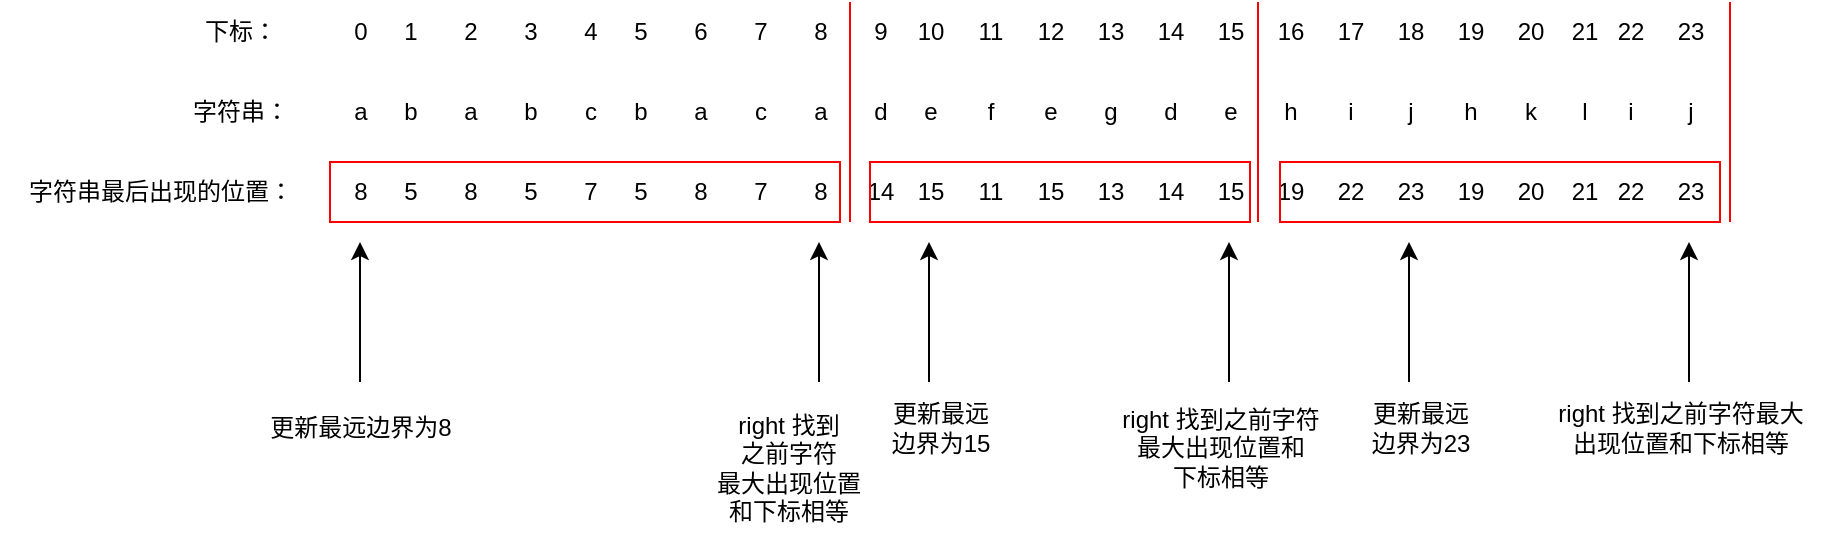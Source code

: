<mxfile version="24.7.17">
  <diagram name="第 1 页" id="XgbPbm7prH1P0A-Q5uSz">
    <mxGraphModel dx="954" dy="727" grid="1" gridSize="10" guides="1" tooltips="1" connect="1" arrows="1" fold="1" page="1" pageScale="1" pageWidth="827" pageHeight="1169" math="0" shadow="0">
      <root>
        <mxCell id="0" />
        <mxCell id="1" parent="0" />
        <mxCell id="1V6wT3GAd-PUBo_Er2DN-1" value="字符串：" style="text;html=1;align=center;verticalAlign=middle;resizable=0;points=[];autosize=1;strokeColor=none;fillColor=none;" vertex="1" parent="1">
          <mxGeometry x="105" y="210" width="70" height="30" as="geometry" />
        </mxCell>
        <mxCell id="1V6wT3GAd-PUBo_Er2DN-2" value="下标：" style="text;html=1;align=center;verticalAlign=middle;resizable=0;points=[];autosize=1;strokeColor=none;fillColor=none;" vertex="1" parent="1">
          <mxGeometry x="110" y="170" width="60" height="30" as="geometry" />
        </mxCell>
        <mxCell id="1V6wT3GAd-PUBo_Er2DN-4" value="字符串最后出现的位置：" style="text;html=1;align=center;verticalAlign=middle;resizable=0;points=[];autosize=1;strokeColor=none;fillColor=none;" vertex="1" parent="1">
          <mxGeometry x="20" y="250" width="160" height="30" as="geometry" />
        </mxCell>
        <mxCell id="1V6wT3GAd-PUBo_Er2DN-6" value="a" style="text;html=1;align=center;verticalAlign=middle;resizable=0;points=[];autosize=1;strokeColor=none;fillColor=none;" vertex="1" parent="1">
          <mxGeometry x="185" y="210" width="30" height="30" as="geometry" />
        </mxCell>
        <mxCell id="1V6wT3GAd-PUBo_Er2DN-7" value="a" style="text;html=1;align=center;verticalAlign=middle;resizable=0;points=[];autosize=1;strokeColor=none;fillColor=none;" vertex="1" parent="1">
          <mxGeometry x="240" y="210" width="30" height="30" as="geometry" />
        </mxCell>
        <mxCell id="1V6wT3GAd-PUBo_Er2DN-8" value="b" style="text;html=1;align=center;verticalAlign=middle;resizable=0;points=[];autosize=1;strokeColor=none;fillColor=none;" vertex="1" parent="1">
          <mxGeometry x="210" y="210" width="30" height="30" as="geometry" />
        </mxCell>
        <mxCell id="1V6wT3GAd-PUBo_Er2DN-9" value="c" style="text;html=1;align=center;verticalAlign=middle;resizable=0;points=[];autosize=1;strokeColor=none;fillColor=none;" vertex="1" parent="1">
          <mxGeometry x="300" y="210" width="30" height="30" as="geometry" />
        </mxCell>
        <mxCell id="1V6wT3GAd-PUBo_Er2DN-10" value="b" style="text;html=1;align=center;verticalAlign=middle;resizable=0;points=[];autosize=1;strokeColor=none;fillColor=none;" vertex="1" parent="1">
          <mxGeometry x="270" y="210" width="30" height="30" as="geometry" />
        </mxCell>
        <mxCell id="1V6wT3GAd-PUBo_Er2DN-11" value="b" style="text;html=1;align=center;verticalAlign=middle;resizable=0;points=[];autosize=1;strokeColor=none;fillColor=none;" vertex="1" parent="1">
          <mxGeometry x="325" y="210" width="30" height="30" as="geometry" />
        </mxCell>
        <mxCell id="1V6wT3GAd-PUBo_Er2DN-12" value="c" style="text;html=1;align=center;verticalAlign=middle;resizable=0;points=[];autosize=1;strokeColor=none;fillColor=none;" vertex="1" parent="1">
          <mxGeometry x="385" y="210" width="30" height="30" as="geometry" />
        </mxCell>
        <mxCell id="1V6wT3GAd-PUBo_Er2DN-13" value="a" style="text;html=1;align=center;verticalAlign=middle;resizable=0;points=[];autosize=1;strokeColor=none;fillColor=none;" vertex="1" parent="1">
          <mxGeometry x="355" y="210" width="30" height="30" as="geometry" />
        </mxCell>
        <mxCell id="1V6wT3GAd-PUBo_Er2DN-14" value="d" style="text;html=1;align=center;verticalAlign=middle;resizable=0;points=[];autosize=1;strokeColor=none;fillColor=none;" vertex="1" parent="1">
          <mxGeometry x="445" y="210" width="30" height="30" as="geometry" />
        </mxCell>
        <mxCell id="1V6wT3GAd-PUBo_Er2DN-15" value="a" style="text;html=1;align=center;verticalAlign=middle;resizable=0;points=[];autosize=1;strokeColor=none;fillColor=none;" vertex="1" parent="1">
          <mxGeometry x="415" y="210" width="30" height="30" as="geometry" />
        </mxCell>
        <mxCell id="1V6wT3GAd-PUBo_Er2DN-16" value="f" style="text;html=1;align=center;verticalAlign=middle;resizable=0;points=[];autosize=1;strokeColor=none;fillColor=none;" vertex="1" parent="1">
          <mxGeometry x="500" y="210" width="30" height="30" as="geometry" />
        </mxCell>
        <mxCell id="1V6wT3GAd-PUBo_Er2DN-17" value="e" style="text;html=1;align=center;verticalAlign=middle;resizable=0;points=[];autosize=1;strokeColor=none;fillColor=none;" vertex="1" parent="1">
          <mxGeometry x="470" y="210" width="30" height="30" as="geometry" />
        </mxCell>
        <mxCell id="1V6wT3GAd-PUBo_Er2DN-18" value="d" style="text;html=1;align=center;verticalAlign=middle;resizable=0;points=[];autosize=1;strokeColor=none;fillColor=none;" vertex="1" parent="1">
          <mxGeometry x="590" y="210" width="30" height="30" as="geometry" />
        </mxCell>
        <mxCell id="1V6wT3GAd-PUBo_Er2DN-19" value="g" style="text;html=1;align=center;verticalAlign=middle;resizable=0;points=[];autosize=1;strokeColor=none;fillColor=none;" vertex="1" parent="1">
          <mxGeometry x="560" y="210" width="30" height="30" as="geometry" />
        </mxCell>
        <mxCell id="1V6wT3GAd-PUBo_Er2DN-20" value="e" style="text;html=1;align=center;verticalAlign=middle;resizable=0;points=[];autosize=1;strokeColor=none;fillColor=none;" vertex="1" parent="1">
          <mxGeometry x="530" y="210" width="30" height="30" as="geometry" />
        </mxCell>
        <mxCell id="1V6wT3GAd-PUBo_Er2DN-21" value="h" style="text;html=1;align=center;verticalAlign=middle;resizable=0;points=[];autosize=1;strokeColor=none;fillColor=none;" vertex="1" parent="1">
          <mxGeometry x="650" y="210" width="30" height="30" as="geometry" />
        </mxCell>
        <mxCell id="1V6wT3GAd-PUBo_Er2DN-22" value="e" style="text;html=1;align=center;verticalAlign=middle;resizable=0;points=[];autosize=1;strokeColor=none;fillColor=none;" vertex="1" parent="1">
          <mxGeometry x="620" y="210" width="30" height="30" as="geometry" />
        </mxCell>
        <mxCell id="1V6wT3GAd-PUBo_Er2DN-23" value="j" style="text;html=1;align=center;verticalAlign=middle;resizable=0;points=[];autosize=1;strokeColor=none;fillColor=none;" vertex="1" parent="1">
          <mxGeometry x="710" y="210" width="30" height="30" as="geometry" />
        </mxCell>
        <mxCell id="1V6wT3GAd-PUBo_Er2DN-24" value="i" style="text;html=1;align=center;verticalAlign=middle;resizable=0;points=[];autosize=1;strokeColor=none;fillColor=none;" vertex="1" parent="1">
          <mxGeometry x="680" y="210" width="30" height="30" as="geometry" />
        </mxCell>
        <mxCell id="1V6wT3GAd-PUBo_Er2DN-25" value="k" style="text;html=1;align=center;verticalAlign=middle;resizable=0;points=[];autosize=1;strokeColor=none;fillColor=none;" vertex="1" parent="1">
          <mxGeometry x="770" y="210" width="30" height="30" as="geometry" />
        </mxCell>
        <mxCell id="1V6wT3GAd-PUBo_Er2DN-26" value="h" style="text;html=1;align=center;verticalAlign=middle;resizable=0;points=[];autosize=1;strokeColor=none;fillColor=none;" vertex="1" parent="1">
          <mxGeometry x="740" y="210" width="30" height="30" as="geometry" />
        </mxCell>
        <mxCell id="1V6wT3GAd-PUBo_Er2DN-27" value="i" style="text;html=1;align=center;verticalAlign=middle;resizable=0;points=[];autosize=1;strokeColor=none;fillColor=none;" vertex="1" parent="1">
          <mxGeometry x="820" y="210" width="30" height="30" as="geometry" />
        </mxCell>
        <mxCell id="1V6wT3GAd-PUBo_Er2DN-28" value="l" style="text;html=1;align=center;verticalAlign=middle;resizable=0;points=[];autosize=1;strokeColor=none;fillColor=none;" vertex="1" parent="1">
          <mxGeometry x="797" y="210" width="30" height="30" as="geometry" />
        </mxCell>
        <mxCell id="1V6wT3GAd-PUBo_Er2DN-33" value="j" style="text;html=1;align=center;verticalAlign=middle;resizable=0;points=[];autosize=1;strokeColor=none;fillColor=none;" vertex="1" parent="1">
          <mxGeometry x="850" y="210" width="30" height="30" as="geometry" />
        </mxCell>
        <mxCell id="1V6wT3GAd-PUBo_Er2DN-59" value="0" style="text;html=1;align=center;verticalAlign=middle;resizable=0;points=[];autosize=1;strokeColor=none;fillColor=none;" vertex="1" parent="1">
          <mxGeometry x="185" y="170" width="30" height="30" as="geometry" />
        </mxCell>
        <mxCell id="1V6wT3GAd-PUBo_Er2DN-60" value="2" style="text;html=1;align=center;verticalAlign=middle;resizable=0;points=[];autosize=1;strokeColor=none;fillColor=none;" vertex="1" parent="1">
          <mxGeometry x="240" y="170" width="30" height="30" as="geometry" />
        </mxCell>
        <mxCell id="1V6wT3GAd-PUBo_Er2DN-61" value="1" style="text;html=1;align=center;verticalAlign=middle;resizable=0;points=[];autosize=1;strokeColor=none;fillColor=none;" vertex="1" parent="1">
          <mxGeometry x="210" y="170" width="30" height="30" as="geometry" />
        </mxCell>
        <mxCell id="1V6wT3GAd-PUBo_Er2DN-62" value="4" style="text;html=1;align=center;verticalAlign=middle;resizable=0;points=[];autosize=1;strokeColor=none;fillColor=none;" vertex="1" parent="1">
          <mxGeometry x="300" y="170" width="30" height="30" as="geometry" />
        </mxCell>
        <mxCell id="1V6wT3GAd-PUBo_Er2DN-63" value="3" style="text;html=1;align=center;verticalAlign=middle;resizable=0;points=[];autosize=1;strokeColor=none;fillColor=none;" vertex="1" parent="1">
          <mxGeometry x="270" y="170" width="30" height="30" as="geometry" />
        </mxCell>
        <mxCell id="1V6wT3GAd-PUBo_Er2DN-64" value="5" style="text;html=1;align=center;verticalAlign=middle;resizable=0;points=[];autosize=1;strokeColor=none;fillColor=none;" vertex="1" parent="1">
          <mxGeometry x="325" y="170" width="30" height="30" as="geometry" />
        </mxCell>
        <mxCell id="1V6wT3GAd-PUBo_Er2DN-65" value="7" style="text;html=1;align=center;verticalAlign=middle;resizable=0;points=[];autosize=1;strokeColor=none;fillColor=none;" vertex="1" parent="1">
          <mxGeometry x="385" y="170" width="30" height="30" as="geometry" />
        </mxCell>
        <mxCell id="1V6wT3GAd-PUBo_Er2DN-66" value="6" style="text;html=1;align=center;verticalAlign=middle;resizable=0;points=[];autosize=1;strokeColor=none;fillColor=none;" vertex="1" parent="1">
          <mxGeometry x="355" y="170" width="30" height="30" as="geometry" />
        </mxCell>
        <mxCell id="1V6wT3GAd-PUBo_Er2DN-67" value="9" style="text;html=1;align=center;verticalAlign=middle;resizable=0;points=[];autosize=1;strokeColor=none;fillColor=none;" vertex="1" parent="1">
          <mxGeometry x="445" y="170" width="30" height="30" as="geometry" />
        </mxCell>
        <mxCell id="1V6wT3GAd-PUBo_Er2DN-68" value="8" style="text;html=1;align=center;verticalAlign=middle;resizable=0;points=[];autosize=1;strokeColor=none;fillColor=none;" vertex="1" parent="1">
          <mxGeometry x="415" y="170" width="30" height="30" as="geometry" />
        </mxCell>
        <mxCell id="1V6wT3GAd-PUBo_Er2DN-69" value="11" style="text;html=1;align=center;verticalAlign=middle;resizable=0;points=[];autosize=1;strokeColor=none;fillColor=none;" vertex="1" parent="1">
          <mxGeometry x="495" y="170" width="40" height="30" as="geometry" />
        </mxCell>
        <mxCell id="1V6wT3GAd-PUBo_Er2DN-70" value="10" style="text;html=1;align=center;verticalAlign=middle;resizable=0;points=[];autosize=1;strokeColor=none;fillColor=none;" vertex="1" parent="1">
          <mxGeometry x="465" y="170" width="40" height="30" as="geometry" />
        </mxCell>
        <mxCell id="1V6wT3GAd-PUBo_Er2DN-71" value="14" style="text;html=1;align=center;verticalAlign=middle;resizable=0;points=[];autosize=1;strokeColor=none;fillColor=none;" vertex="1" parent="1">
          <mxGeometry x="585" y="170" width="40" height="30" as="geometry" />
        </mxCell>
        <mxCell id="1V6wT3GAd-PUBo_Er2DN-72" value="13" style="text;html=1;align=center;verticalAlign=middle;resizable=0;points=[];autosize=1;strokeColor=none;fillColor=none;" vertex="1" parent="1">
          <mxGeometry x="555" y="170" width="40" height="30" as="geometry" />
        </mxCell>
        <mxCell id="1V6wT3GAd-PUBo_Er2DN-73" value="12" style="text;html=1;align=center;verticalAlign=middle;resizable=0;points=[];autosize=1;strokeColor=none;fillColor=none;" vertex="1" parent="1">
          <mxGeometry x="525" y="170" width="40" height="30" as="geometry" />
        </mxCell>
        <mxCell id="1V6wT3GAd-PUBo_Er2DN-74" value="16" style="text;html=1;align=center;verticalAlign=middle;resizable=0;points=[];autosize=1;strokeColor=none;fillColor=none;" vertex="1" parent="1">
          <mxGeometry x="645" y="170" width="40" height="30" as="geometry" />
        </mxCell>
        <mxCell id="1V6wT3GAd-PUBo_Er2DN-75" value="15" style="text;html=1;align=center;verticalAlign=middle;resizable=0;points=[];autosize=1;strokeColor=none;fillColor=none;" vertex="1" parent="1">
          <mxGeometry x="615" y="170" width="40" height="30" as="geometry" />
        </mxCell>
        <mxCell id="1V6wT3GAd-PUBo_Er2DN-76" value="18" style="text;html=1;align=center;verticalAlign=middle;resizable=0;points=[];autosize=1;strokeColor=none;fillColor=none;" vertex="1" parent="1">
          <mxGeometry x="705" y="170" width="40" height="30" as="geometry" />
        </mxCell>
        <mxCell id="1V6wT3GAd-PUBo_Er2DN-77" value="17" style="text;html=1;align=center;verticalAlign=middle;resizable=0;points=[];autosize=1;strokeColor=none;fillColor=none;" vertex="1" parent="1">
          <mxGeometry x="675" y="170" width="40" height="30" as="geometry" />
        </mxCell>
        <mxCell id="1V6wT3GAd-PUBo_Er2DN-78" value="20" style="text;html=1;align=center;verticalAlign=middle;resizable=0;points=[];autosize=1;strokeColor=none;fillColor=none;" vertex="1" parent="1">
          <mxGeometry x="765" y="170" width="40" height="30" as="geometry" />
        </mxCell>
        <mxCell id="1V6wT3GAd-PUBo_Er2DN-79" value="19" style="text;html=1;align=center;verticalAlign=middle;resizable=0;points=[];autosize=1;strokeColor=none;fillColor=none;" vertex="1" parent="1">
          <mxGeometry x="735" y="170" width="40" height="30" as="geometry" />
        </mxCell>
        <mxCell id="1V6wT3GAd-PUBo_Er2DN-80" value="22" style="text;html=1;align=center;verticalAlign=middle;resizable=0;points=[];autosize=1;strokeColor=none;fillColor=none;" vertex="1" parent="1">
          <mxGeometry x="815" y="170" width="40" height="30" as="geometry" />
        </mxCell>
        <mxCell id="1V6wT3GAd-PUBo_Er2DN-81" value="21" style="text;html=1;align=center;verticalAlign=middle;resizable=0;points=[];autosize=1;strokeColor=none;fillColor=none;" vertex="1" parent="1">
          <mxGeometry x="792" y="170" width="40" height="30" as="geometry" />
        </mxCell>
        <mxCell id="1V6wT3GAd-PUBo_Er2DN-82" value="23" style="text;html=1;align=center;verticalAlign=middle;resizable=0;points=[];autosize=1;strokeColor=none;fillColor=none;" vertex="1" parent="1">
          <mxGeometry x="845" y="170" width="40" height="30" as="geometry" />
        </mxCell>
        <mxCell id="1V6wT3GAd-PUBo_Er2DN-83" value="8" style="text;html=1;align=center;verticalAlign=middle;resizable=0;points=[];autosize=1;strokeColor=none;fillColor=none;" vertex="1" parent="1">
          <mxGeometry x="185" y="250" width="30" height="30" as="geometry" />
        </mxCell>
        <mxCell id="1V6wT3GAd-PUBo_Er2DN-84" value="8" style="text;html=1;align=center;verticalAlign=middle;resizable=0;points=[];autosize=1;strokeColor=none;fillColor=none;" vertex="1" parent="1">
          <mxGeometry x="240" y="250" width="30" height="30" as="geometry" />
        </mxCell>
        <mxCell id="1V6wT3GAd-PUBo_Er2DN-85" value="5" style="text;html=1;align=center;verticalAlign=middle;resizable=0;points=[];autosize=1;strokeColor=none;fillColor=none;" vertex="1" parent="1">
          <mxGeometry x="210" y="250" width="30" height="30" as="geometry" />
        </mxCell>
        <mxCell id="1V6wT3GAd-PUBo_Er2DN-86" value="7" style="text;html=1;align=center;verticalAlign=middle;resizable=0;points=[];autosize=1;strokeColor=none;fillColor=none;" vertex="1" parent="1">
          <mxGeometry x="300" y="250" width="30" height="30" as="geometry" />
        </mxCell>
        <mxCell id="1V6wT3GAd-PUBo_Er2DN-87" value="5" style="text;html=1;align=center;verticalAlign=middle;resizable=0;points=[];autosize=1;strokeColor=none;fillColor=none;" vertex="1" parent="1">
          <mxGeometry x="270" y="250" width="30" height="30" as="geometry" />
        </mxCell>
        <mxCell id="1V6wT3GAd-PUBo_Er2DN-88" value="5" style="text;html=1;align=center;verticalAlign=middle;resizable=0;points=[];autosize=1;strokeColor=none;fillColor=none;" vertex="1" parent="1">
          <mxGeometry x="325" y="250" width="30" height="30" as="geometry" />
        </mxCell>
        <mxCell id="1V6wT3GAd-PUBo_Er2DN-89" value="7" style="text;html=1;align=center;verticalAlign=middle;resizable=0;points=[];autosize=1;strokeColor=none;fillColor=none;" vertex="1" parent="1">
          <mxGeometry x="385" y="250" width="30" height="30" as="geometry" />
        </mxCell>
        <mxCell id="1V6wT3GAd-PUBo_Er2DN-90" value="8" style="text;html=1;align=center;verticalAlign=middle;resizable=0;points=[];autosize=1;strokeColor=none;fillColor=none;" vertex="1" parent="1">
          <mxGeometry x="355" y="250" width="30" height="30" as="geometry" />
        </mxCell>
        <mxCell id="1V6wT3GAd-PUBo_Er2DN-91" value="14" style="text;html=1;align=center;verticalAlign=middle;resizable=0;points=[];autosize=1;strokeColor=none;fillColor=none;" vertex="1" parent="1">
          <mxGeometry x="440" y="250" width="40" height="30" as="geometry" />
        </mxCell>
        <mxCell id="1V6wT3GAd-PUBo_Er2DN-92" value="8" style="text;html=1;align=center;verticalAlign=middle;resizable=0;points=[];autosize=1;strokeColor=none;fillColor=none;" vertex="1" parent="1">
          <mxGeometry x="415" y="250" width="30" height="30" as="geometry" />
        </mxCell>
        <mxCell id="1V6wT3GAd-PUBo_Er2DN-93" value="11" style="text;html=1;align=center;verticalAlign=middle;resizable=0;points=[];autosize=1;strokeColor=none;fillColor=none;" vertex="1" parent="1">
          <mxGeometry x="495" y="250" width="40" height="30" as="geometry" />
        </mxCell>
        <mxCell id="1V6wT3GAd-PUBo_Er2DN-94" value="15" style="text;html=1;align=center;verticalAlign=middle;resizable=0;points=[];autosize=1;strokeColor=none;fillColor=none;" vertex="1" parent="1">
          <mxGeometry x="465" y="250" width="40" height="30" as="geometry" />
        </mxCell>
        <mxCell id="1V6wT3GAd-PUBo_Er2DN-95" value="14" style="text;html=1;align=center;verticalAlign=middle;resizable=0;points=[];autosize=1;strokeColor=none;fillColor=none;" vertex="1" parent="1">
          <mxGeometry x="585" y="250" width="40" height="30" as="geometry" />
        </mxCell>
        <mxCell id="1V6wT3GAd-PUBo_Er2DN-96" value="13" style="text;html=1;align=center;verticalAlign=middle;resizable=0;points=[];autosize=1;strokeColor=none;fillColor=none;" vertex="1" parent="1">
          <mxGeometry x="555" y="250" width="40" height="30" as="geometry" />
        </mxCell>
        <mxCell id="1V6wT3GAd-PUBo_Er2DN-97" value="15" style="text;html=1;align=center;verticalAlign=middle;resizable=0;points=[];autosize=1;strokeColor=none;fillColor=none;" vertex="1" parent="1">
          <mxGeometry x="525" y="250" width="40" height="30" as="geometry" />
        </mxCell>
        <mxCell id="1V6wT3GAd-PUBo_Er2DN-98" value="19" style="text;html=1;align=center;verticalAlign=middle;resizable=0;points=[];autosize=1;strokeColor=none;fillColor=none;" vertex="1" parent="1">
          <mxGeometry x="645" y="250" width="40" height="30" as="geometry" />
        </mxCell>
        <mxCell id="1V6wT3GAd-PUBo_Er2DN-99" value="15" style="text;html=1;align=center;verticalAlign=middle;resizable=0;points=[];autosize=1;strokeColor=none;fillColor=none;" vertex="1" parent="1">
          <mxGeometry x="615" y="250" width="40" height="30" as="geometry" />
        </mxCell>
        <mxCell id="1V6wT3GAd-PUBo_Er2DN-100" value="23" style="text;html=1;align=center;verticalAlign=middle;resizable=0;points=[];autosize=1;strokeColor=none;fillColor=none;" vertex="1" parent="1">
          <mxGeometry x="705" y="250" width="40" height="30" as="geometry" />
        </mxCell>
        <mxCell id="1V6wT3GAd-PUBo_Er2DN-101" value="22" style="text;html=1;align=center;verticalAlign=middle;resizable=0;points=[];autosize=1;strokeColor=none;fillColor=none;" vertex="1" parent="1">
          <mxGeometry x="675" y="250" width="40" height="30" as="geometry" />
        </mxCell>
        <mxCell id="1V6wT3GAd-PUBo_Er2DN-102" value="20" style="text;html=1;align=center;verticalAlign=middle;resizable=0;points=[];autosize=1;strokeColor=none;fillColor=none;" vertex="1" parent="1">
          <mxGeometry x="765" y="250" width="40" height="30" as="geometry" />
        </mxCell>
        <mxCell id="1V6wT3GAd-PUBo_Er2DN-103" value="19" style="text;html=1;align=center;verticalAlign=middle;resizable=0;points=[];autosize=1;strokeColor=none;fillColor=none;" vertex="1" parent="1">
          <mxGeometry x="735" y="250" width="40" height="30" as="geometry" />
        </mxCell>
        <mxCell id="1V6wT3GAd-PUBo_Er2DN-104" value="22" style="text;html=1;align=center;verticalAlign=middle;resizable=0;points=[];autosize=1;strokeColor=none;fillColor=none;" vertex="1" parent="1">
          <mxGeometry x="815" y="250" width="40" height="30" as="geometry" />
        </mxCell>
        <mxCell id="1V6wT3GAd-PUBo_Er2DN-105" value="21" style="text;html=1;align=center;verticalAlign=middle;resizable=0;points=[];autosize=1;strokeColor=none;fillColor=none;" vertex="1" parent="1">
          <mxGeometry x="792" y="250" width="40" height="30" as="geometry" />
        </mxCell>
        <mxCell id="1V6wT3GAd-PUBo_Er2DN-106" value="23" style="text;html=1;align=center;verticalAlign=middle;resizable=0;points=[];autosize=1;strokeColor=none;fillColor=none;" vertex="1" parent="1">
          <mxGeometry x="845" y="250" width="40" height="30" as="geometry" />
        </mxCell>
        <mxCell id="1V6wT3GAd-PUBo_Er2DN-112" value="" style="whiteSpace=wrap;html=1;strokeColor=#FF0000;fillColor=none;" vertex="1" parent="1">
          <mxGeometry x="185" y="250" width="255" height="30" as="geometry" />
        </mxCell>
        <mxCell id="1V6wT3GAd-PUBo_Er2DN-107" value="" style="endArrow=none;html=1;rounded=0;strokeColor=#FF0000;" edge="1" parent="1">
          <mxGeometry width="50" height="50" relative="1" as="geometry">
            <mxPoint x="445" y="280" as="sourcePoint" />
            <mxPoint x="445" y="170" as="targetPoint" />
          </mxGeometry>
        </mxCell>
        <mxCell id="1V6wT3GAd-PUBo_Er2DN-108" value="" style="endArrow=none;html=1;rounded=0;strokeColor=#FF0000;" edge="1" parent="1">
          <mxGeometry width="50" height="50" relative="1" as="geometry">
            <mxPoint x="649" y="280" as="sourcePoint" />
            <mxPoint x="649" y="170" as="targetPoint" />
          </mxGeometry>
        </mxCell>
        <mxCell id="1V6wT3GAd-PUBo_Er2DN-109" value="" style="endArrow=none;html=1;rounded=0;strokeColor=#FF0000;" edge="1" parent="1">
          <mxGeometry width="50" height="50" relative="1" as="geometry">
            <mxPoint x="885" y="280" as="sourcePoint" />
            <mxPoint x="885" y="170" as="targetPoint" />
          </mxGeometry>
        </mxCell>
        <mxCell id="1V6wT3GAd-PUBo_Er2DN-114" value="" style="whiteSpace=wrap;html=1;strokeColor=#FF0000;fillColor=none;" vertex="1" parent="1">
          <mxGeometry x="455" y="250" width="190" height="30" as="geometry" />
        </mxCell>
        <mxCell id="1V6wT3GAd-PUBo_Er2DN-115" value="" style="whiteSpace=wrap;html=1;strokeColor=#FF0000;fillColor=none;" vertex="1" parent="1">
          <mxGeometry x="660" y="250" width="220" height="30" as="geometry" />
        </mxCell>
        <mxCell id="1V6wT3GAd-PUBo_Er2DN-122" value="" style="endArrow=classic;html=1;rounded=0;" edge="1" parent="1">
          <mxGeometry width="50" height="50" relative="1" as="geometry">
            <mxPoint x="200" y="360" as="sourcePoint" />
            <mxPoint x="200" y="290" as="targetPoint" />
          </mxGeometry>
        </mxCell>
        <mxCell id="1V6wT3GAd-PUBo_Er2DN-123" value="" style="endArrow=classic;html=1;rounded=0;" edge="1" parent="1">
          <mxGeometry width="50" height="50" relative="1" as="geometry">
            <mxPoint x="429.5" y="360" as="sourcePoint" />
            <mxPoint x="429.5" y="290" as="targetPoint" />
          </mxGeometry>
        </mxCell>
        <mxCell id="1V6wT3GAd-PUBo_Er2DN-124" value="" style="endArrow=classic;html=1;rounded=0;" edge="1" parent="1">
          <mxGeometry width="50" height="50" relative="1" as="geometry">
            <mxPoint x="484.5" y="360" as="sourcePoint" />
            <mxPoint x="484.5" y="290" as="targetPoint" />
          </mxGeometry>
        </mxCell>
        <mxCell id="1V6wT3GAd-PUBo_Er2DN-125" value="" style="endArrow=classic;html=1;rounded=0;" edge="1" parent="1">
          <mxGeometry width="50" height="50" relative="1" as="geometry">
            <mxPoint x="634.5" y="360" as="sourcePoint" />
            <mxPoint x="634.5" y="290" as="targetPoint" />
          </mxGeometry>
        </mxCell>
        <mxCell id="1V6wT3GAd-PUBo_Er2DN-126" value="" style="endArrow=classic;html=1;rounded=0;" edge="1" parent="1">
          <mxGeometry width="50" height="50" relative="1" as="geometry">
            <mxPoint x="724.5" y="360" as="sourcePoint" />
            <mxPoint x="724.5" y="290" as="targetPoint" />
          </mxGeometry>
        </mxCell>
        <mxCell id="1V6wT3GAd-PUBo_Er2DN-127" value="" style="endArrow=classic;html=1;rounded=0;" edge="1" parent="1">
          <mxGeometry width="50" height="50" relative="1" as="geometry">
            <mxPoint x="864.5" y="360" as="sourcePoint" />
            <mxPoint x="864.5" y="290" as="targetPoint" />
          </mxGeometry>
        </mxCell>
        <mxCell id="1V6wT3GAd-PUBo_Er2DN-128" value="更新最远边界为8" style="text;html=1;align=center;verticalAlign=middle;resizable=0;points=[];autosize=1;strokeColor=none;fillColor=none;" vertex="1" parent="1">
          <mxGeometry x="145" y="368" width="110" height="30" as="geometry" />
        </mxCell>
        <mxCell id="1V6wT3GAd-PUBo_Er2DN-129" value="right 找到&lt;div&gt;之前字符&lt;/div&gt;&lt;div&gt;最大出现位置&lt;/div&gt;&lt;div&gt;和下标相等&lt;/div&gt;" style="text;html=1;align=center;verticalAlign=middle;resizable=0;points=[];autosize=1;strokeColor=none;fillColor=none;" vertex="1" parent="1">
          <mxGeometry x="364" y="368" width="100" height="70" as="geometry" />
        </mxCell>
        <mxCell id="1V6wT3GAd-PUBo_Er2DN-130" value="更新最远&lt;div&gt;边界为15&lt;/div&gt;" style="text;html=1;align=center;verticalAlign=middle;resizable=0;points=[];autosize=1;strokeColor=none;fillColor=none;" vertex="1" parent="1">
          <mxGeometry x="455" y="363" width="70" height="40" as="geometry" />
        </mxCell>
        <mxCell id="1V6wT3GAd-PUBo_Er2DN-131" value="right 找到之前字符&lt;div&gt;最大出现位置和&lt;/div&gt;&lt;div&gt;下标相等&lt;/div&gt;" style="text;html=1;align=center;verticalAlign=middle;resizable=0;points=[];autosize=1;strokeColor=none;fillColor=none;" vertex="1" parent="1">
          <mxGeometry x="570" y="363" width="120" height="60" as="geometry" />
        </mxCell>
        <mxCell id="1V6wT3GAd-PUBo_Er2DN-132" value="更新最远&lt;div&gt;边界为23&lt;/div&gt;" style="text;html=1;align=center;verticalAlign=middle;resizable=0;points=[];autosize=1;strokeColor=none;fillColor=none;" vertex="1" parent="1">
          <mxGeometry x="695" y="363" width="70" height="40" as="geometry" />
        </mxCell>
        <mxCell id="1V6wT3GAd-PUBo_Er2DN-142" value="right 找到之前字符最大&lt;div&gt;出现位置和下标相等&lt;/div&gt;" style="text;html=1;align=center;verticalAlign=middle;resizable=0;points=[];autosize=1;strokeColor=none;fillColor=none;" vertex="1" parent="1">
          <mxGeometry x="785" y="363" width="150" height="40" as="geometry" />
        </mxCell>
      </root>
    </mxGraphModel>
  </diagram>
</mxfile>

